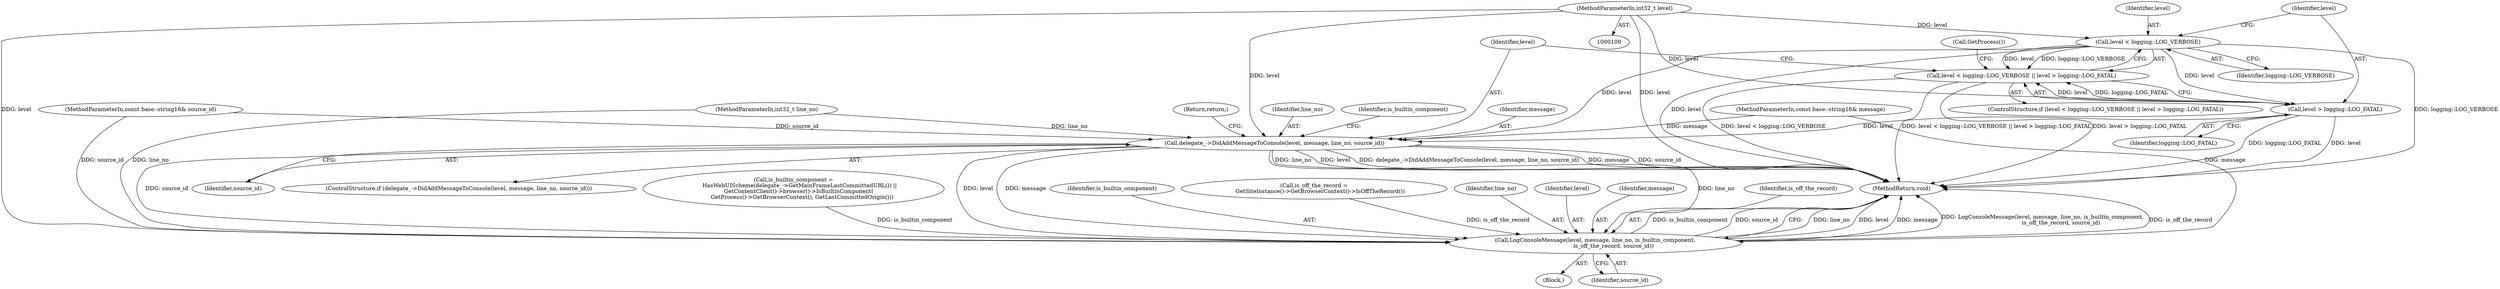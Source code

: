 digraph "1_Chrome_f03ea5a5c2ff26e239dfd23e263b15da2d9cee93@del" {
"1000101" [label="(MethodParameterIn,int32_t level)"];
"1000108" [label="(Call,level < logging::LOG_VERBOSE)"];
"1000107" [label="(Call,level < logging::LOG_VERBOSE || level > logging::LOG_FATAL)"];
"1000111" [label="(Call,level > logging::LOG_FATAL)"];
"1000120" [label="(Call,delegate_->DidAddMessageToConsole(level, message, line_no, source_id))"];
"1000139" [label="(Call,LogConsoleMessage(level, message, line_no, is_builtin_component,\n                     is_off_the_record, source_id))"];
"1000105" [label="(Block,)"];
"1000127" [label="(Call,is_builtin_component =\n       HasWebUIScheme(delegate_->GetMainFrameLastCommittedURL()) ||\n      GetContentClient()->browser()->IsBuiltinComponent(\n          GetProcess()->GetBrowserContext(), GetLastCommittedOrigin()))"];
"1000103" [label="(MethodParameterIn,int32_t line_no)"];
"1000104" [label="(MethodParameterIn,const base::string16& source_id)"];
"1000113" [label="(Identifier,logging::LOG_FATAL)"];
"1000145" [label="(Identifier,source_id)"];
"1000139" [label="(Call,LogConsoleMessage(level, message, line_no, is_builtin_component,\n                     is_off_the_record, source_id))"];
"1000124" [label="(Identifier,source_id)"];
"1000125" [label="(Return,return;)"];
"1000111" [label="(Call,level > logging::LOG_FATAL)"];
"1000143" [label="(Identifier,is_builtin_component)"];
"1000136" [label="(Call,is_off_the_record =\n       GetSiteInstance()->GetBrowserContext()->IsOffTheRecord())"];
"1000110" [label="(Identifier,logging::LOG_VERBOSE)"];
"1000116" [label="(Call,GetProcess())"];
"1000142" [label="(Identifier,line_no)"];
"1000107" [label="(Call,level < logging::LOG_VERBOSE || level > logging::LOG_FATAL)"];
"1000106" [label="(ControlStructure,if (level < logging::LOG_VERBOSE || level > logging::LOG_FATAL))"];
"1000140" [label="(Identifier,level)"];
"1000108" [label="(Call,level < logging::LOG_VERBOSE)"];
"1000119" [label="(ControlStructure,if (delegate_->DidAddMessageToConsole(level, message, line_no, source_id)))"];
"1000122" [label="(Identifier,message)"];
"1000121" [label="(Identifier,level)"];
"1000141" [label="(Identifier,message)"];
"1000146" [label="(MethodReturn,void)"];
"1000101" [label="(MethodParameterIn,int32_t level)"];
"1000120" [label="(Call,delegate_->DidAddMessageToConsole(level, message, line_no, source_id))"];
"1000102" [label="(MethodParameterIn,const base::string16& message)"];
"1000123" [label="(Identifier,line_no)"];
"1000128" [label="(Identifier,is_builtin_component)"];
"1000109" [label="(Identifier,level)"];
"1000112" [label="(Identifier,level)"];
"1000144" [label="(Identifier,is_off_the_record)"];
"1000101" -> "1000100"  [label="AST: "];
"1000101" -> "1000146"  [label="DDG: level"];
"1000101" -> "1000108"  [label="DDG: level"];
"1000101" -> "1000111"  [label="DDG: level"];
"1000101" -> "1000120"  [label="DDG: level"];
"1000101" -> "1000139"  [label="DDG: level"];
"1000108" -> "1000107"  [label="AST: "];
"1000108" -> "1000110"  [label="CFG: "];
"1000109" -> "1000108"  [label="AST: "];
"1000110" -> "1000108"  [label="AST: "];
"1000112" -> "1000108"  [label="CFG: "];
"1000107" -> "1000108"  [label="CFG: "];
"1000108" -> "1000146"  [label="DDG: level"];
"1000108" -> "1000146"  [label="DDG: logging::LOG_VERBOSE"];
"1000108" -> "1000107"  [label="DDG: level"];
"1000108" -> "1000107"  [label="DDG: logging::LOG_VERBOSE"];
"1000108" -> "1000111"  [label="DDG: level"];
"1000108" -> "1000120"  [label="DDG: level"];
"1000107" -> "1000106"  [label="AST: "];
"1000107" -> "1000111"  [label="CFG: "];
"1000111" -> "1000107"  [label="AST: "];
"1000116" -> "1000107"  [label="CFG: "];
"1000121" -> "1000107"  [label="CFG: "];
"1000107" -> "1000146"  [label="DDG: level < logging::LOG_VERBOSE"];
"1000107" -> "1000146"  [label="DDG: level < logging::LOG_VERBOSE || level > logging::LOG_FATAL"];
"1000107" -> "1000146"  [label="DDG: level > logging::LOG_FATAL"];
"1000111" -> "1000107"  [label="DDG: level"];
"1000111" -> "1000107"  [label="DDG: logging::LOG_FATAL"];
"1000111" -> "1000113"  [label="CFG: "];
"1000112" -> "1000111"  [label="AST: "];
"1000113" -> "1000111"  [label="AST: "];
"1000111" -> "1000146"  [label="DDG: level"];
"1000111" -> "1000146"  [label="DDG: logging::LOG_FATAL"];
"1000111" -> "1000120"  [label="DDG: level"];
"1000120" -> "1000119"  [label="AST: "];
"1000120" -> "1000124"  [label="CFG: "];
"1000121" -> "1000120"  [label="AST: "];
"1000122" -> "1000120"  [label="AST: "];
"1000123" -> "1000120"  [label="AST: "];
"1000124" -> "1000120"  [label="AST: "];
"1000125" -> "1000120"  [label="CFG: "];
"1000128" -> "1000120"  [label="CFG: "];
"1000120" -> "1000146"  [label="DDG: line_no"];
"1000120" -> "1000146"  [label="DDG: level"];
"1000120" -> "1000146"  [label="DDG: delegate_->DidAddMessageToConsole(level, message, line_no, source_id)"];
"1000120" -> "1000146"  [label="DDG: message"];
"1000120" -> "1000146"  [label="DDG: source_id"];
"1000102" -> "1000120"  [label="DDG: message"];
"1000103" -> "1000120"  [label="DDG: line_no"];
"1000104" -> "1000120"  [label="DDG: source_id"];
"1000120" -> "1000139"  [label="DDG: level"];
"1000120" -> "1000139"  [label="DDG: message"];
"1000120" -> "1000139"  [label="DDG: line_no"];
"1000120" -> "1000139"  [label="DDG: source_id"];
"1000139" -> "1000105"  [label="AST: "];
"1000139" -> "1000145"  [label="CFG: "];
"1000140" -> "1000139"  [label="AST: "];
"1000141" -> "1000139"  [label="AST: "];
"1000142" -> "1000139"  [label="AST: "];
"1000143" -> "1000139"  [label="AST: "];
"1000144" -> "1000139"  [label="AST: "];
"1000145" -> "1000139"  [label="AST: "];
"1000146" -> "1000139"  [label="CFG: "];
"1000139" -> "1000146"  [label="DDG: line_no"];
"1000139" -> "1000146"  [label="DDG: level"];
"1000139" -> "1000146"  [label="DDG: message"];
"1000139" -> "1000146"  [label="DDG: LogConsoleMessage(level, message, line_no, is_builtin_component,\n                     is_off_the_record, source_id)"];
"1000139" -> "1000146"  [label="DDG: is_off_the_record"];
"1000139" -> "1000146"  [label="DDG: is_builtin_component"];
"1000139" -> "1000146"  [label="DDG: source_id"];
"1000102" -> "1000139"  [label="DDG: message"];
"1000103" -> "1000139"  [label="DDG: line_no"];
"1000127" -> "1000139"  [label="DDG: is_builtin_component"];
"1000136" -> "1000139"  [label="DDG: is_off_the_record"];
"1000104" -> "1000139"  [label="DDG: source_id"];
}
